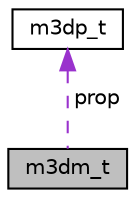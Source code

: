 digraph "m3dm_t"
{
 // LATEX_PDF_SIZE
  edge [fontname="Helvetica",fontsize="10",labelfontname="Helvetica",labelfontsize="10"];
  node [fontname="Helvetica",fontsize="10",shape=record];
  Node1 [label="m3dm_t",height=0.2,width=0.4,color="black", fillcolor="grey75", style="filled", fontcolor="black",tooltip=" "];
  Node2 -> Node1 [dir="back",color="darkorchid3",fontsize="10",style="dashed",label=" prop" ,fontname="Helvetica"];
  Node2 [label="m3dp_t",height=0.2,width=0.4,color="black", fillcolor="white", style="filled",URL="$structm3dp__t.html",tooltip=" "];
}
